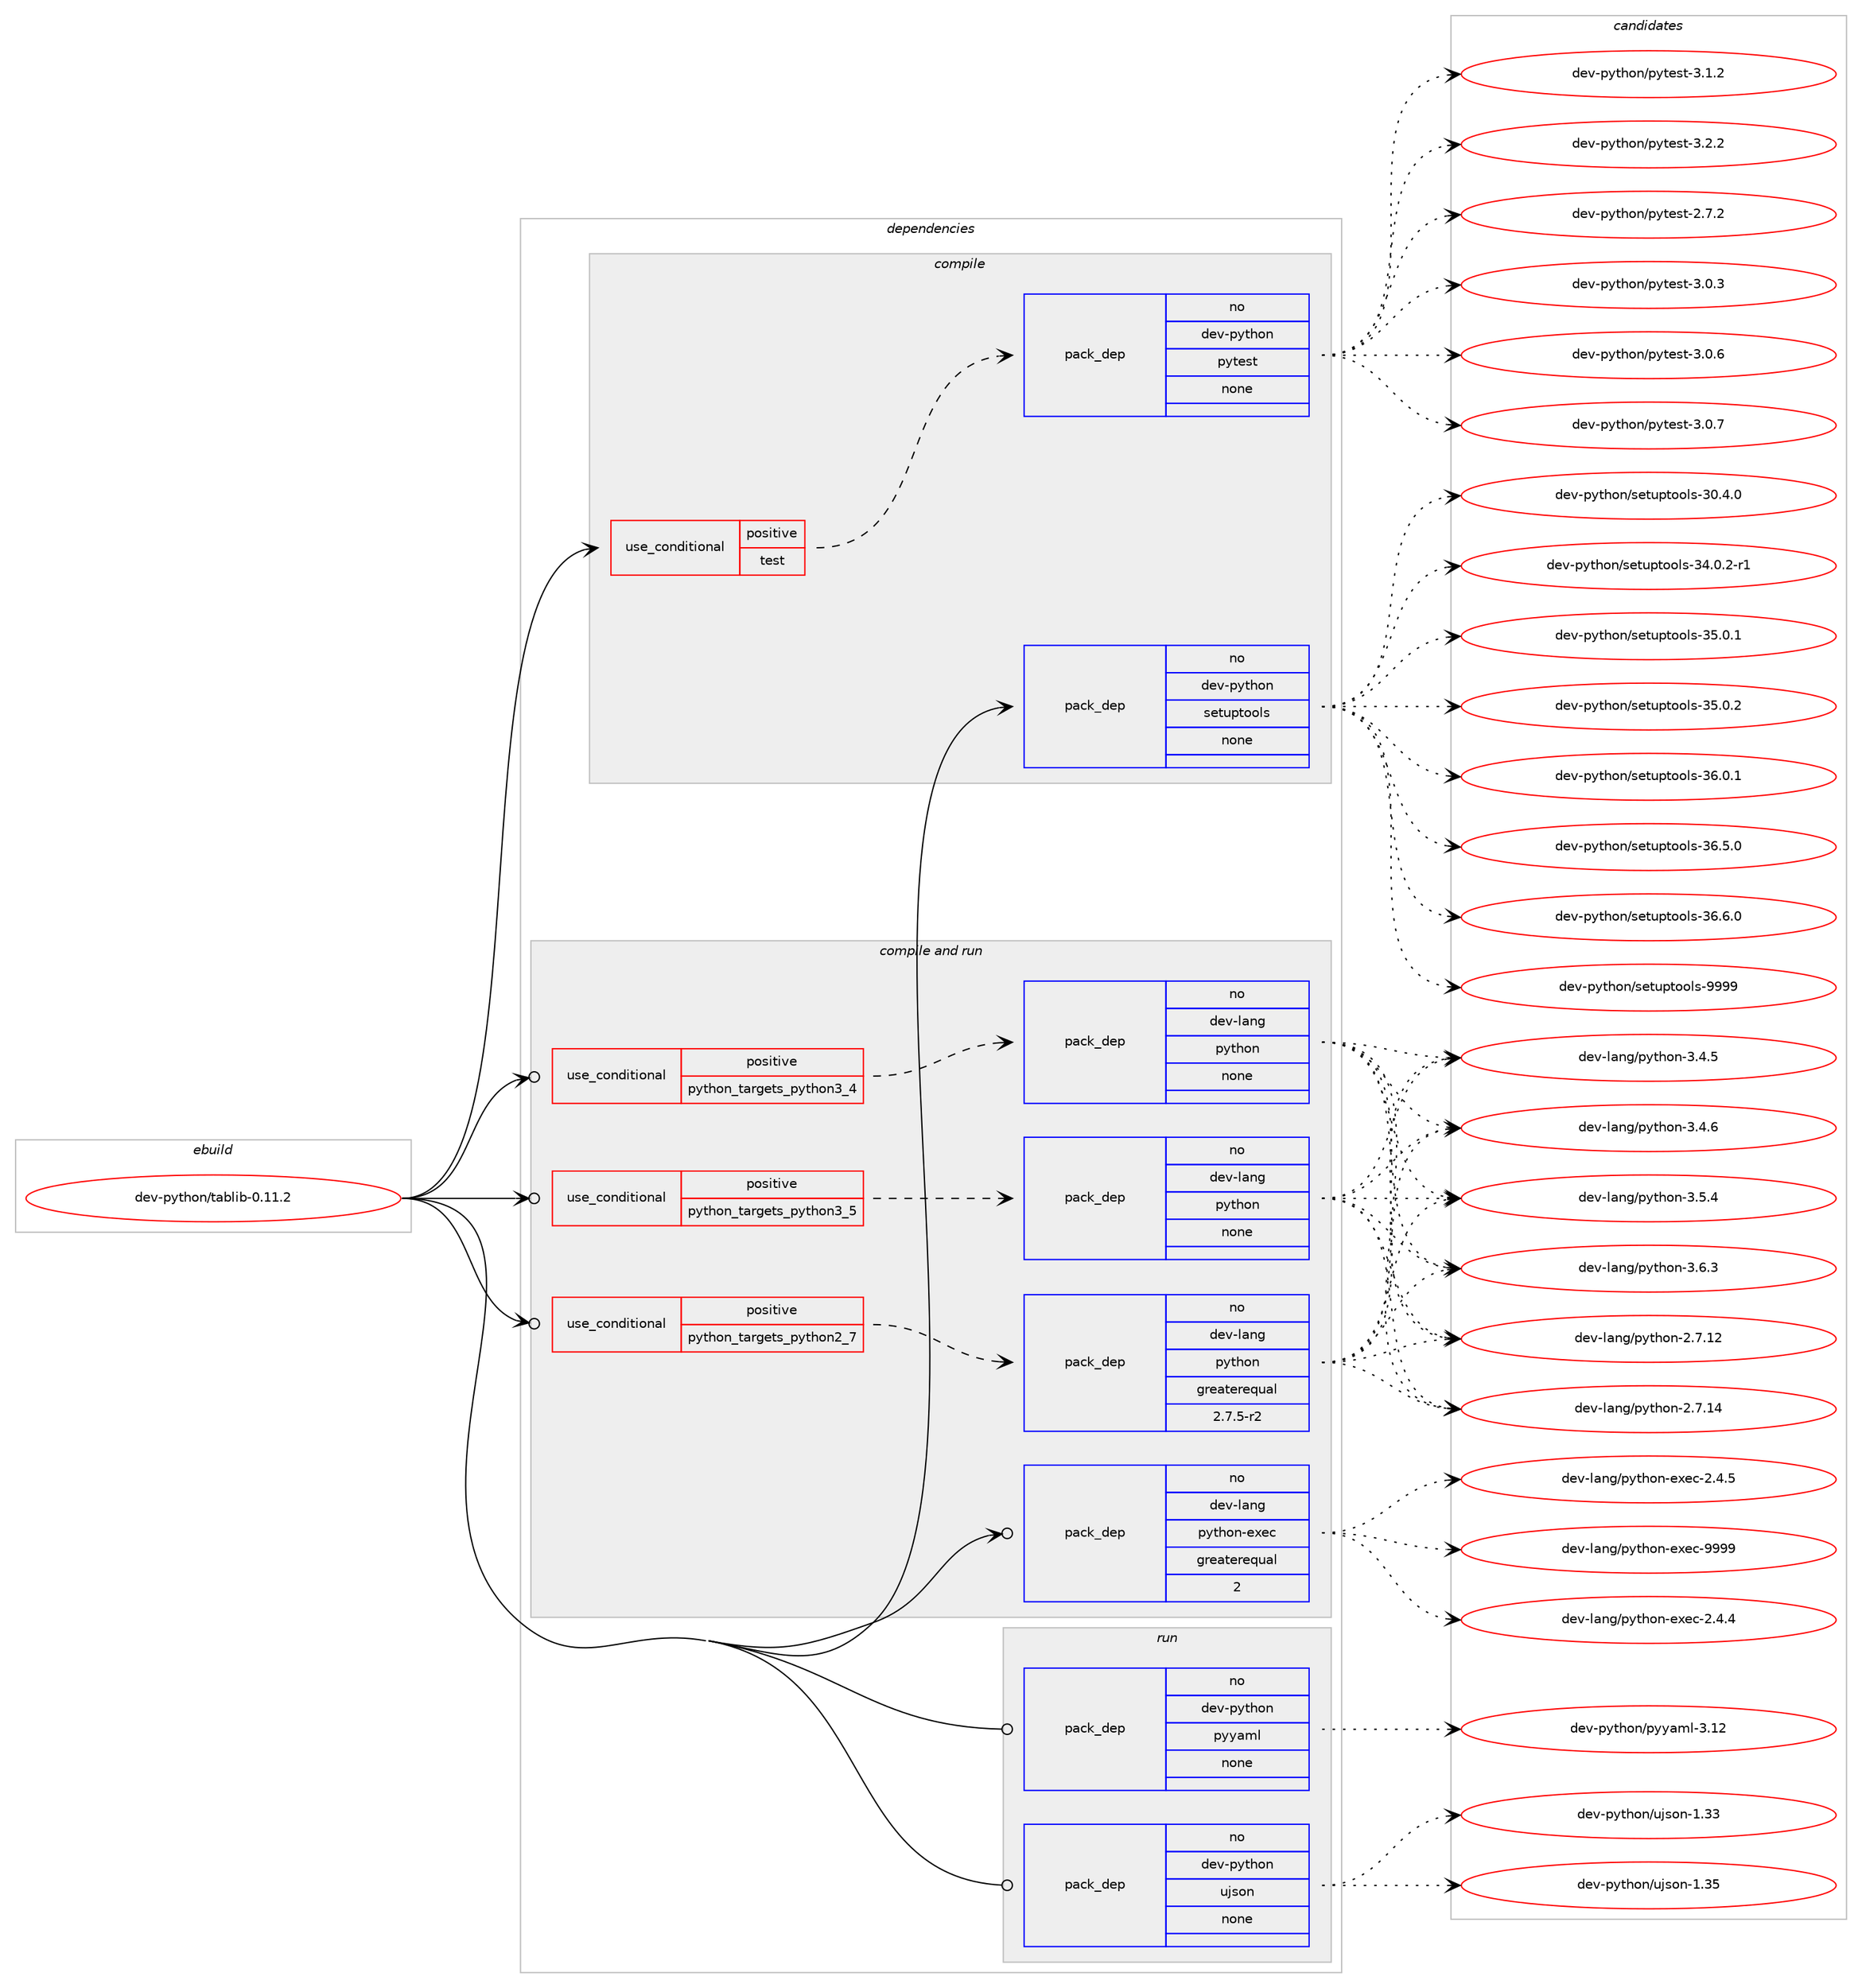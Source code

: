 digraph prolog {

# *************
# Graph options
# *************

newrank=true;
concentrate=true;
compound=true;
graph [rankdir=LR,fontname=Helvetica,fontsize=10,ranksep=1.5];#, ranksep=2.5, nodesep=0.2];
edge  [arrowhead=vee];
node  [fontname=Helvetica,fontsize=10];

# **********
# The ebuild
# **********

subgraph cluster_leftcol {
color=gray;
rank=same;
label=<<i>ebuild</i>>;
id [label="dev-python/tablib-0.11.2", color=red, width=4, href="../dev-python/tablib-0.11.2.svg"];
}

# ****************
# The dependencies
# ****************

subgraph cluster_midcol {
color=gray;
label=<<i>dependencies</i>>;
subgraph cluster_compile {
fillcolor="#eeeeee";
style=filled;
label=<<i>compile</i>>;
subgraph cond42574 {
dependency189956 [label=<<TABLE BORDER="0" CELLBORDER="1" CELLSPACING="0" CELLPADDING="4"><TR><TD ROWSPAN="3" CELLPADDING="10">use_conditional</TD></TR><TR><TD>positive</TD></TR><TR><TD>test</TD></TR></TABLE>>, shape=none, color=red];
subgraph pack143426 {
dependency189957 [label=<<TABLE BORDER="0" CELLBORDER="1" CELLSPACING="0" CELLPADDING="4" WIDTH="220"><TR><TD ROWSPAN="6" CELLPADDING="30">pack_dep</TD></TR><TR><TD WIDTH="110">no</TD></TR><TR><TD>dev-python</TD></TR><TR><TD>pytest</TD></TR><TR><TD>none</TD></TR><TR><TD></TD></TR></TABLE>>, shape=none, color=blue];
}
dependency189956:e -> dependency189957:w [weight=20,style="dashed",arrowhead="vee"];
}
id:e -> dependency189956:w [weight=20,style="solid",arrowhead="vee"];
subgraph pack143427 {
dependency189958 [label=<<TABLE BORDER="0" CELLBORDER="1" CELLSPACING="0" CELLPADDING="4" WIDTH="220"><TR><TD ROWSPAN="6" CELLPADDING="30">pack_dep</TD></TR><TR><TD WIDTH="110">no</TD></TR><TR><TD>dev-python</TD></TR><TR><TD>setuptools</TD></TR><TR><TD>none</TD></TR><TR><TD></TD></TR></TABLE>>, shape=none, color=blue];
}
id:e -> dependency189958:w [weight=20,style="solid",arrowhead="vee"];
}
subgraph cluster_compileandrun {
fillcolor="#eeeeee";
style=filled;
label=<<i>compile and run</i>>;
subgraph cond42575 {
dependency189959 [label=<<TABLE BORDER="0" CELLBORDER="1" CELLSPACING="0" CELLPADDING="4"><TR><TD ROWSPAN="3" CELLPADDING="10">use_conditional</TD></TR><TR><TD>positive</TD></TR><TR><TD>python_targets_python2_7</TD></TR></TABLE>>, shape=none, color=red];
subgraph pack143428 {
dependency189960 [label=<<TABLE BORDER="0" CELLBORDER="1" CELLSPACING="0" CELLPADDING="4" WIDTH="220"><TR><TD ROWSPAN="6" CELLPADDING="30">pack_dep</TD></TR><TR><TD WIDTH="110">no</TD></TR><TR><TD>dev-lang</TD></TR><TR><TD>python</TD></TR><TR><TD>greaterequal</TD></TR><TR><TD>2.7.5-r2</TD></TR></TABLE>>, shape=none, color=blue];
}
dependency189959:e -> dependency189960:w [weight=20,style="dashed",arrowhead="vee"];
}
id:e -> dependency189959:w [weight=20,style="solid",arrowhead="odotvee"];
subgraph cond42576 {
dependency189961 [label=<<TABLE BORDER="0" CELLBORDER="1" CELLSPACING="0" CELLPADDING="4"><TR><TD ROWSPAN="3" CELLPADDING="10">use_conditional</TD></TR><TR><TD>positive</TD></TR><TR><TD>python_targets_python3_4</TD></TR></TABLE>>, shape=none, color=red];
subgraph pack143429 {
dependency189962 [label=<<TABLE BORDER="0" CELLBORDER="1" CELLSPACING="0" CELLPADDING="4" WIDTH="220"><TR><TD ROWSPAN="6" CELLPADDING="30">pack_dep</TD></TR><TR><TD WIDTH="110">no</TD></TR><TR><TD>dev-lang</TD></TR><TR><TD>python</TD></TR><TR><TD>none</TD></TR><TR><TD></TD></TR></TABLE>>, shape=none, color=blue];
}
dependency189961:e -> dependency189962:w [weight=20,style="dashed",arrowhead="vee"];
}
id:e -> dependency189961:w [weight=20,style="solid",arrowhead="odotvee"];
subgraph cond42577 {
dependency189963 [label=<<TABLE BORDER="0" CELLBORDER="1" CELLSPACING="0" CELLPADDING="4"><TR><TD ROWSPAN="3" CELLPADDING="10">use_conditional</TD></TR><TR><TD>positive</TD></TR><TR><TD>python_targets_python3_5</TD></TR></TABLE>>, shape=none, color=red];
subgraph pack143430 {
dependency189964 [label=<<TABLE BORDER="0" CELLBORDER="1" CELLSPACING="0" CELLPADDING="4" WIDTH="220"><TR><TD ROWSPAN="6" CELLPADDING="30">pack_dep</TD></TR><TR><TD WIDTH="110">no</TD></TR><TR><TD>dev-lang</TD></TR><TR><TD>python</TD></TR><TR><TD>none</TD></TR><TR><TD></TD></TR></TABLE>>, shape=none, color=blue];
}
dependency189963:e -> dependency189964:w [weight=20,style="dashed",arrowhead="vee"];
}
id:e -> dependency189963:w [weight=20,style="solid",arrowhead="odotvee"];
subgraph pack143431 {
dependency189965 [label=<<TABLE BORDER="0" CELLBORDER="1" CELLSPACING="0" CELLPADDING="4" WIDTH="220"><TR><TD ROWSPAN="6" CELLPADDING="30">pack_dep</TD></TR><TR><TD WIDTH="110">no</TD></TR><TR><TD>dev-lang</TD></TR><TR><TD>python-exec</TD></TR><TR><TD>greaterequal</TD></TR><TR><TD>2</TD></TR></TABLE>>, shape=none, color=blue];
}
id:e -> dependency189965:w [weight=20,style="solid",arrowhead="odotvee"];
}
subgraph cluster_run {
fillcolor="#eeeeee";
style=filled;
label=<<i>run</i>>;
subgraph pack143432 {
dependency189966 [label=<<TABLE BORDER="0" CELLBORDER="1" CELLSPACING="0" CELLPADDING="4" WIDTH="220"><TR><TD ROWSPAN="6" CELLPADDING="30">pack_dep</TD></TR><TR><TD WIDTH="110">no</TD></TR><TR><TD>dev-python</TD></TR><TR><TD>pyyaml</TD></TR><TR><TD>none</TD></TR><TR><TD></TD></TR></TABLE>>, shape=none, color=blue];
}
id:e -> dependency189966:w [weight=20,style="solid",arrowhead="odot"];
subgraph pack143433 {
dependency189967 [label=<<TABLE BORDER="0" CELLBORDER="1" CELLSPACING="0" CELLPADDING="4" WIDTH="220"><TR><TD ROWSPAN="6" CELLPADDING="30">pack_dep</TD></TR><TR><TD WIDTH="110">no</TD></TR><TR><TD>dev-python</TD></TR><TR><TD>ujson</TD></TR><TR><TD>none</TD></TR><TR><TD></TD></TR></TABLE>>, shape=none, color=blue];
}
id:e -> dependency189967:w [weight=20,style="solid",arrowhead="odot"];
}
}

# **************
# The candidates
# **************

subgraph cluster_choices {
rank=same;
color=gray;
label=<<i>candidates</i>>;

subgraph choice143426 {
color=black;
nodesep=1;
choice1001011184511212111610411111047112121116101115116455046554650 [label="dev-python/pytest-2.7.2", color=red, width=4,href="../dev-python/pytest-2.7.2.svg"];
choice1001011184511212111610411111047112121116101115116455146484651 [label="dev-python/pytest-3.0.3", color=red, width=4,href="../dev-python/pytest-3.0.3.svg"];
choice1001011184511212111610411111047112121116101115116455146484654 [label="dev-python/pytest-3.0.6", color=red, width=4,href="../dev-python/pytest-3.0.6.svg"];
choice1001011184511212111610411111047112121116101115116455146484655 [label="dev-python/pytest-3.0.7", color=red, width=4,href="../dev-python/pytest-3.0.7.svg"];
choice1001011184511212111610411111047112121116101115116455146494650 [label="dev-python/pytest-3.1.2", color=red, width=4,href="../dev-python/pytest-3.1.2.svg"];
choice1001011184511212111610411111047112121116101115116455146504650 [label="dev-python/pytest-3.2.2", color=red, width=4,href="../dev-python/pytest-3.2.2.svg"];
dependency189957:e -> choice1001011184511212111610411111047112121116101115116455046554650:w [style=dotted,weight="100"];
dependency189957:e -> choice1001011184511212111610411111047112121116101115116455146484651:w [style=dotted,weight="100"];
dependency189957:e -> choice1001011184511212111610411111047112121116101115116455146484654:w [style=dotted,weight="100"];
dependency189957:e -> choice1001011184511212111610411111047112121116101115116455146484655:w [style=dotted,weight="100"];
dependency189957:e -> choice1001011184511212111610411111047112121116101115116455146494650:w [style=dotted,weight="100"];
dependency189957:e -> choice1001011184511212111610411111047112121116101115116455146504650:w [style=dotted,weight="100"];
}
subgraph choice143427 {
color=black;
nodesep=1;
choice100101118451121211161041111104711510111611711211611111110811545514846524648 [label="dev-python/setuptools-30.4.0", color=red, width=4,href="../dev-python/setuptools-30.4.0.svg"];
choice1001011184511212111610411111047115101116117112116111111108115455152464846504511449 [label="dev-python/setuptools-34.0.2-r1", color=red, width=4,href="../dev-python/setuptools-34.0.2-r1.svg"];
choice100101118451121211161041111104711510111611711211611111110811545515346484649 [label="dev-python/setuptools-35.0.1", color=red, width=4,href="../dev-python/setuptools-35.0.1.svg"];
choice100101118451121211161041111104711510111611711211611111110811545515346484650 [label="dev-python/setuptools-35.0.2", color=red, width=4,href="../dev-python/setuptools-35.0.2.svg"];
choice100101118451121211161041111104711510111611711211611111110811545515446484649 [label="dev-python/setuptools-36.0.1", color=red, width=4,href="../dev-python/setuptools-36.0.1.svg"];
choice100101118451121211161041111104711510111611711211611111110811545515446534648 [label="dev-python/setuptools-36.5.0", color=red, width=4,href="../dev-python/setuptools-36.5.0.svg"];
choice100101118451121211161041111104711510111611711211611111110811545515446544648 [label="dev-python/setuptools-36.6.0", color=red, width=4,href="../dev-python/setuptools-36.6.0.svg"];
choice10010111845112121116104111110471151011161171121161111111081154557575757 [label="dev-python/setuptools-9999", color=red, width=4,href="../dev-python/setuptools-9999.svg"];
dependency189958:e -> choice100101118451121211161041111104711510111611711211611111110811545514846524648:w [style=dotted,weight="100"];
dependency189958:e -> choice1001011184511212111610411111047115101116117112116111111108115455152464846504511449:w [style=dotted,weight="100"];
dependency189958:e -> choice100101118451121211161041111104711510111611711211611111110811545515346484649:w [style=dotted,weight="100"];
dependency189958:e -> choice100101118451121211161041111104711510111611711211611111110811545515346484650:w [style=dotted,weight="100"];
dependency189958:e -> choice100101118451121211161041111104711510111611711211611111110811545515446484649:w [style=dotted,weight="100"];
dependency189958:e -> choice100101118451121211161041111104711510111611711211611111110811545515446534648:w [style=dotted,weight="100"];
dependency189958:e -> choice100101118451121211161041111104711510111611711211611111110811545515446544648:w [style=dotted,weight="100"];
dependency189958:e -> choice10010111845112121116104111110471151011161171121161111111081154557575757:w [style=dotted,weight="100"];
}
subgraph choice143428 {
color=black;
nodesep=1;
choice10010111845108971101034711212111610411111045504655464950 [label="dev-lang/python-2.7.12", color=red, width=4,href="../dev-lang/python-2.7.12.svg"];
choice10010111845108971101034711212111610411111045504655464952 [label="dev-lang/python-2.7.14", color=red, width=4,href="../dev-lang/python-2.7.14.svg"];
choice100101118451089711010347112121116104111110455146524653 [label="dev-lang/python-3.4.5", color=red, width=4,href="../dev-lang/python-3.4.5.svg"];
choice100101118451089711010347112121116104111110455146524654 [label="dev-lang/python-3.4.6", color=red, width=4,href="../dev-lang/python-3.4.6.svg"];
choice100101118451089711010347112121116104111110455146534652 [label="dev-lang/python-3.5.4", color=red, width=4,href="../dev-lang/python-3.5.4.svg"];
choice100101118451089711010347112121116104111110455146544651 [label="dev-lang/python-3.6.3", color=red, width=4,href="../dev-lang/python-3.6.3.svg"];
dependency189960:e -> choice10010111845108971101034711212111610411111045504655464950:w [style=dotted,weight="100"];
dependency189960:e -> choice10010111845108971101034711212111610411111045504655464952:w [style=dotted,weight="100"];
dependency189960:e -> choice100101118451089711010347112121116104111110455146524653:w [style=dotted,weight="100"];
dependency189960:e -> choice100101118451089711010347112121116104111110455146524654:w [style=dotted,weight="100"];
dependency189960:e -> choice100101118451089711010347112121116104111110455146534652:w [style=dotted,weight="100"];
dependency189960:e -> choice100101118451089711010347112121116104111110455146544651:w [style=dotted,weight="100"];
}
subgraph choice143429 {
color=black;
nodesep=1;
choice10010111845108971101034711212111610411111045504655464950 [label="dev-lang/python-2.7.12", color=red, width=4,href="../dev-lang/python-2.7.12.svg"];
choice10010111845108971101034711212111610411111045504655464952 [label="dev-lang/python-2.7.14", color=red, width=4,href="../dev-lang/python-2.7.14.svg"];
choice100101118451089711010347112121116104111110455146524653 [label="dev-lang/python-3.4.5", color=red, width=4,href="../dev-lang/python-3.4.5.svg"];
choice100101118451089711010347112121116104111110455146524654 [label="dev-lang/python-3.4.6", color=red, width=4,href="../dev-lang/python-3.4.6.svg"];
choice100101118451089711010347112121116104111110455146534652 [label="dev-lang/python-3.5.4", color=red, width=4,href="../dev-lang/python-3.5.4.svg"];
choice100101118451089711010347112121116104111110455146544651 [label="dev-lang/python-3.6.3", color=red, width=4,href="../dev-lang/python-3.6.3.svg"];
dependency189962:e -> choice10010111845108971101034711212111610411111045504655464950:w [style=dotted,weight="100"];
dependency189962:e -> choice10010111845108971101034711212111610411111045504655464952:w [style=dotted,weight="100"];
dependency189962:e -> choice100101118451089711010347112121116104111110455146524653:w [style=dotted,weight="100"];
dependency189962:e -> choice100101118451089711010347112121116104111110455146524654:w [style=dotted,weight="100"];
dependency189962:e -> choice100101118451089711010347112121116104111110455146534652:w [style=dotted,weight="100"];
dependency189962:e -> choice100101118451089711010347112121116104111110455146544651:w [style=dotted,weight="100"];
}
subgraph choice143430 {
color=black;
nodesep=1;
choice10010111845108971101034711212111610411111045504655464950 [label="dev-lang/python-2.7.12", color=red, width=4,href="../dev-lang/python-2.7.12.svg"];
choice10010111845108971101034711212111610411111045504655464952 [label="dev-lang/python-2.7.14", color=red, width=4,href="../dev-lang/python-2.7.14.svg"];
choice100101118451089711010347112121116104111110455146524653 [label="dev-lang/python-3.4.5", color=red, width=4,href="../dev-lang/python-3.4.5.svg"];
choice100101118451089711010347112121116104111110455146524654 [label="dev-lang/python-3.4.6", color=red, width=4,href="../dev-lang/python-3.4.6.svg"];
choice100101118451089711010347112121116104111110455146534652 [label="dev-lang/python-3.5.4", color=red, width=4,href="../dev-lang/python-3.5.4.svg"];
choice100101118451089711010347112121116104111110455146544651 [label="dev-lang/python-3.6.3", color=red, width=4,href="../dev-lang/python-3.6.3.svg"];
dependency189964:e -> choice10010111845108971101034711212111610411111045504655464950:w [style=dotted,weight="100"];
dependency189964:e -> choice10010111845108971101034711212111610411111045504655464952:w [style=dotted,weight="100"];
dependency189964:e -> choice100101118451089711010347112121116104111110455146524653:w [style=dotted,weight="100"];
dependency189964:e -> choice100101118451089711010347112121116104111110455146524654:w [style=dotted,weight="100"];
dependency189964:e -> choice100101118451089711010347112121116104111110455146534652:w [style=dotted,weight="100"];
dependency189964:e -> choice100101118451089711010347112121116104111110455146544651:w [style=dotted,weight="100"];
}
subgraph choice143431 {
color=black;
nodesep=1;
choice1001011184510897110103471121211161041111104510112010199455046524652 [label="dev-lang/python-exec-2.4.4", color=red, width=4,href="../dev-lang/python-exec-2.4.4.svg"];
choice1001011184510897110103471121211161041111104510112010199455046524653 [label="dev-lang/python-exec-2.4.5", color=red, width=4,href="../dev-lang/python-exec-2.4.5.svg"];
choice10010111845108971101034711212111610411111045101120101994557575757 [label="dev-lang/python-exec-9999", color=red, width=4,href="../dev-lang/python-exec-9999.svg"];
dependency189965:e -> choice1001011184510897110103471121211161041111104510112010199455046524652:w [style=dotted,weight="100"];
dependency189965:e -> choice1001011184510897110103471121211161041111104510112010199455046524653:w [style=dotted,weight="100"];
dependency189965:e -> choice10010111845108971101034711212111610411111045101120101994557575757:w [style=dotted,weight="100"];
}
subgraph choice143432 {
color=black;
nodesep=1;
choice1001011184511212111610411111047112121121971091084551464950 [label="dev-python/pyyaml-3.12", color=red, width=4,href="../dev-python/pyyaml-3.12.svg"];
dependency189966:e -> choice1001011184511212111610411111047112121121971091084551464950:w [style=dotted,weight="100"];
}
subgraph choice143433 {
color=black;
nodesep=1;
choice10010111845112121116104111110471171061151111104549465151 [label="dev-python/ujson-1.33", color=red, width=4,href="../dev-python/ujson-1.33.svg"];
choice10010111845112121116104111110471171061151111104549465153 [label="dev-python/ujson-1.35", color=red, width=4,href="../dev-python/ujson-1.35.svg"];
dependency189967:e -> choice10010111845112121116104111110471171061151111104549465151:w [style=dotted,weight="100"];
dependency189967:e -> choice10010111845112121116104111110471171061151111104549465153:w [style=dotted,weight="100"];
}
}

}
